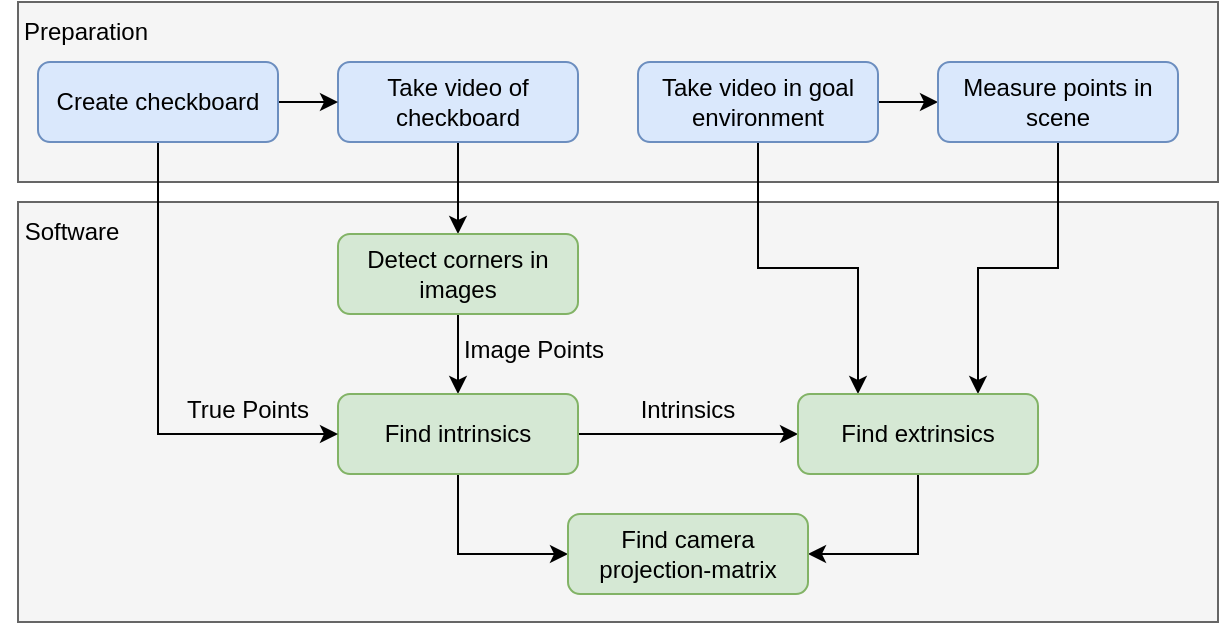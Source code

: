 <mxfile version="16.1.2" type="device"><diagram id="C5RBs43oDa-KdzZeNtuy" name="Page-1"><mxGraphModel dx="1650" dy="500" grid="1" gridSize="10" guides="1" tooltips="1" connect="1" arrows="1" fold="1" page="1" pageScale="1" pageWidth="827" pageHeight="1169" math="0" shadow="0"><root><mxCell id="WIyWlLk6GJQsqaUBKTNV-0"/><mxCell id="WIyWlLk6GJQsqaUBKTNV-1" parent="WIyWlLk6GJQsqaUBKTNV-0"/><mxCell id="gFcBGzThrEIPw0_a30rw-27" value="" style="rounded=0;whiteSpace=wrap;html=1;fillColor=#f5f5f5;strokeColor=#666666;fontColor=#333333;" vertex="1" parent="WIyWlLk6GJQsqaUBKTNV-1"><mxGeometry y="150" width="600" height="210" as="geometry"/></mxCell><mxCell id="gFcBGzThrEIPw0_a30rw-23" value="" style="rounded=0;whiteSpace=wrap;html=1;fillColor=#f5f5f5;strokeColor=#666666;fontColor=#333333;" vertex="1" parent="WIyWlLk6GJQsqaUBKTNV-1"><mxGeometry y="50" width="600" height="90" as="geometry"/></mxCell><mxCell id="gFcBGzThrEIPw0_a30rw-6" style="edgeStyle=orthogonalEdgeStyle;rounded=0;orthogonalLoop=1;jettySize=auto;html=1;exitX=0.5;exitY=1;exitDx=0;exitDy=0;entryX=0.5;entryY=0;entryDx=0;entryDy=0;" edge="1" parent="WIyWlLk6GJQsqaUBKTNV-1" source="WIyWlLk6GJQsqaUBKTNV-3" target="gFcBGzThrEIPw0_a30rw-0"><mxGeometry relative="1" as="geometry"/></mxCell><mxCell id="WIyWlLk6GJQsqaUBKTNV-3" value="Take video of checkboard" style="rounded=1;whiteSpace=wrap;html=1;fontSize=12;glass=0;strokeWidth=1;shadow=0;fillColor=#dae8fc;strokeColor=#6c8ebf;" parent="WIyWlLk6GJQsqaUBKTNV-1" vertex="1"><mxGeometry x="160" y="80" width="120" height="40" as="geometry"/></mxCell><mxCell id="gFcBGzThrEIPw0_a30rw-8" style="edgeStyle=orthogonalEdgeStyle;rounded=0;orthogonalLoop=1;jettySize=auto;html=1;exitX=0.5;exitY=1;exitDx=0;exitDy=0;entryX=0.5;entryY=0;entryDx=0;entryDy=0;" edge="1" parent="WIyWlLk6GJQsqaUBKTNV-1" source="gFcBGzThrEIPw0_a30rw-0" target="gFcBGzThrEIPw0_a30rw-3"><mxGeometry relative="1" as="geometry"/></mxCell><mxCell id="gFcBGzThrEIPw0_a30rw-0" value="Detect corners in images" style="rounded=1;whiteSpace=wrap;html=1;fontSize=12;glass=0;strokeWidth=1;shadow=0;fillColor=#d5e8d4;strokeColor=#82b366;" vertex="1" parent="WIyWlLk6GJQsqaUBKTNV-1"><mxGeometry x="160" y="166" width="120" height="40" as="geometry"/></mxCell><mxCell id="gFcBGzThrEIPw0_a30rw-15" style="edgeStyle=orthogonalEdgeStyle;rounded=0;orthogonalLoop=1;jettySize=auto;html=1;exitX=1;exitY=0.5;exitDx=0;exitDy=0;entryX=0;entryY=0.5;entryDx=0;entryDy=0;" edge="1" parent="WIyWlLk6GJQsqaUBKTNV-1" source="gFcBGzThrEIPw0_a30rw-3" target="gFcBGzThrEIPw0_a30rw-14"><mxGeometry relative="1" as="geometry"/></mxCell><mxCell id="gFcBGzThrEIPw0_a30rw-20" style="edgeStyle=orthogonalEdgeStyle;rounded=0;orthogonalLoop=1;jettySize=auto;html=1;exitX=0.5;exitY=1;exitDx=0;exitDy=0;entryX=0;entryY=0.5;entryDx=0;entryDy=0;" edge="1" parent="WIyWlLk6GJQsqaUBKTNV-1" source="gFcBGzThrEIPw0_a30rw-3" target="gFcBGzThrEIPw0_a30rw-19"><mxGeometry relative="1" as="geometry"/></mxCell><mxCell id="gFcBGzThrEIPw0_a30rw-3" value="Find intrinsics" style="rounded=1;whiteSpace=wrap;html=1;fontSize=12;glass=0;strokeWidth=1;shadow=0;fillColor=#d5e8d4;strokeColor=#82b366;" vertex="1" parent="WIyWlLk6GJQsqaUBKTNV-1"><mxGeometry x="160" y="246" width="120" height="40" as="geometry"/></mxCell><mxCell id="gFcBGzThrEIPw0_a30rw-5" style="edgeStyle=orthogonalEdgeStyle;rounded=0;orthogonalLoop=1;jettySize=auto;html=1;" edge="1" parent="WIyWlLk6GJQsqaUBKTNV-1" source="gFcBGzThrEIPw0_a30rw-4" target="WIyWlLk6GJQsqaUBKTNV-3"><mxGeometry relative="1" as="geometry"/></mxCell><mxCell id="gFcBGzThrEIPw0_a30rw-7" style="edgeStyle=orthogonalEdgeStyle;rounded=0;orthogonalLoop=1;jettySize=auto;html=1;exitX=0.5;exitY=1;exitDx=0;exitDy=0;entryX=0;entryY=0.5;entryDx=0;entryDy=0;" edge="1" parent="WIyWlLk6GJQsqaUBKTNV-1" source="gFcBGzThrEIPw0_a30rw-4" target="gFcBGzThrEIPw0_a30rw-3"><mxGeometry relative="1" as="geometry"/></mxCell><mxCell id="gFcBGzThrEIPw0_a30rw-4" value="Create checkboard" style="rounded=1;whiteSpace=wrap;html=1;fontSize=12;glass=0;strokeWidth=1;shadow=0;fillColor=#dae8fc;strokeColor=#6c8ebf;" vertex="1" parent="WIyWlLk6GJQsqaUBKTNV-1"><mxGeometry x="10" y="80" width="120" height="40" as="geometry"/></mxCell><mxCell id="gFcBGzThrEIPw0_a30rw-9" value="Image Points" style="text;html=1;strokeColor=none;fillColor=none;align=center;verticalAlign=middle;whiteSpace=wrap;rounded=0;" vertex="1" parent="WIyWlLk6GJQsqaUBKTNV-1"><mxGeometry x="213" y="209" width="90" height="30" as="geometry"/></mxCell><mxCell id="gFcBGzThrEIPw0_a30rw-10" value="True Points" style="text;html=1;strokeColor=none;fillColor=none;align=center;verticalAlign=middle;whiteSpace=wrap;rounded=0;" vertex="1" parent="WIyWlLk6GJQsqaUBKTNV-1"><mxGeometry x="70" y="239" width="90" height="30" as="geometry"/></mxCell><mxCell id="gFcBGzThrEIPw0_a30rw-13" style="edgeStyle=orthogonalEdgeStyle;rounded=0;orthogonalLoop=1;jettySize=auto;html=1;exitX=1;exitY=0.5;exitDx=0;exitDy=0;entryX=0;entryY=0.5;entryDx=0;entryDy=0;" edge="1" parent="WIyWlLk6GJQsqaUBKTNV-1" source="gFcBGzThrEIPw0_a30rw-11" target="gFcBGzThrEIPw0_a30rw-12"><mxGeometry relative="1" as="geometry"/></mxCell><mxCell id="gFcBGzThrEIPw0_a30rw-17" style="edgeStyle=orthogonalEdgeStyle;rounded=0;orthogonalLoop=1;jettySize=auto;html=1;exitX=0.5;exitY=1;exitDx=0;exitDy=0;entryX=0.25;entryY=0;entryDx=0;entryDy=0;" edge="1" parent="WIyWlLk6GJQsqaUBKTNV-1" source="gFcBGzThrEIPw0_a30rw-11" target="gFcBGzThrEIPw0_a30rw-14"><mxGeometry relative="1" as="geometry"/></mxCell><mxCell id="gFcBGzThrEIPw0_a30rw-11" value="Take video in goal environment" style="rounded=1;whiteSpace=wrap;html=1;fontSize=12;glass=0;strokeWidth=1;shadow=0;fillColor=#dae8fc;strokeColor=#6c8ebf;" vertex="1" parent="WIyWlLk6GJQsqaUBKTNV-1"><mxGeometry x="310" y="80" width="120" height="40" as="geometry"/></mxCell><mxCell id="gFcBGzThrEIPw0_a30rw-18" style="edgeStyle=orthogonalEdgeStyle;rounded=0;orthogonalLoop=1;jettySize=auto;html=1;exitX=0.5;exitY=1;exitDx=0;exitDy=0;entryX=0.75;entryY=0;entryDx=0;entryDy=0;" edge="1" parent="WIyWlLk6GJQsqaUBKTNV-1" source="gFcBGzThrEIPw0_a30rw-12" target="gFcBGzThrEIPw0_a30rw-14"><mxGeometry relative="1" as="geometry"/></mxCell><mxCell id="gFcBGzThrEIPw0_a30rw-12" value="Measure points in scene" style="rounded=1;whiteSpace=wrap;html=1;fontSize=12;glass=0;strokeWidth=1;shadow=0;fillColor=#dae8fc;strokeColor=#6c8ebf;" vertex="1" parent="WIyWlLk6GJQsqaUBKTNV-1"><mxGeometry x="460" y="80" width="120" height="40" as="geometry"/></mxCell><mxCell id="gFcBGzThrEIPw0_a30rw-21" style="edgeStyle=orthogonalEdgeStyle;rounded=0;orthogonalLoop=1;jettySize=auto;html=1;exitX=0.5;exitY=1;exitDx=0;exitDy=0;entryX=1;entryY=0.5;entryDx=0;entryDy=0;" edge="1" parent="WIyWlLk6GJQsqaUBKTNV-1" source="gFcBGzThrEIPw0_a30rw-14" target="gFcBGzThrEIPw0_a30rw-19"><mxGeometry relative="1" as="geometry"/></mxCell><mxCell id="gFcBGzThrEIPw0_a30rw-14" value="Find extrinsics" style="rounded=1;whiteSpace=wrap;html=1;fontSize=12;glass=0;strokeWidth=1;shadow=0;fillColor=#d5e8d4;strokeColor=#82b366;" vertex="1" parent="WIyWlLk6GJQsqaUBKTNV-1"><mxGeometry x="390" y="246" width="120" height="40" as="geometry"/></mxCell><mxCell id="gFcBGzThrEIPw0_a30rw-16" value="Intrinsics" style="text;html=1;strokeColor=none;fillColor=none;align=center;verticalAlign=middle;whiteSpace=wrap;rounded=0;" vertex="1" parent="WIyWlLk6GJQsqaUBKTNV-1"><mxGeometry x="290" y="239" width="90" height="30" as="geometry"/></mxCell><mxCell id="gFcBGzThrEIPw0_a30rw-19" value="Find camera projection-matrix" style="rounded=1;whiteSpace=wrap;html=1;fontSize=12;glass=0;strokeWidth=1;shadow=0;fillColor=#d5e8d4;strokeColor=#82b366;" vertex="1" parent="WIyWlLk6GJQsqaUBKTNV-1"><mxGeometry x="275" y="306" width="120" height="40" as="geometry"/></mxCell><mxCell id="gFcBGzThrEIPw0_a30rw-24" value="Preparation" style="text;html=1;strokeColor=none;fillColor=none;align=center;verticalAlign=middle;whiteSpace=wrap;rounded=0;" vertex="1" parent="WIyWlLk6GJQsqaUBKTNV-1"><mxGeometry x="-6" y="50" width="80" height="30" as="geometry"/></mxCell><mxCell id="gFcBGzThrEIPw0_a30rw-28" value="Software" style="text;html=1;strokeColor=none;fillColor=none;align=center;verticalAlign=middle;whiteSpace=wrap;rounded=0;" vertex="1" parent="WIyWlLk6GJQsqaUBKTNV-1"><mxGeometry x="-9" y="150" width="72" height="30" as="geometry"/></mxCell></root></mxGraphModel></diagram></mxfile>